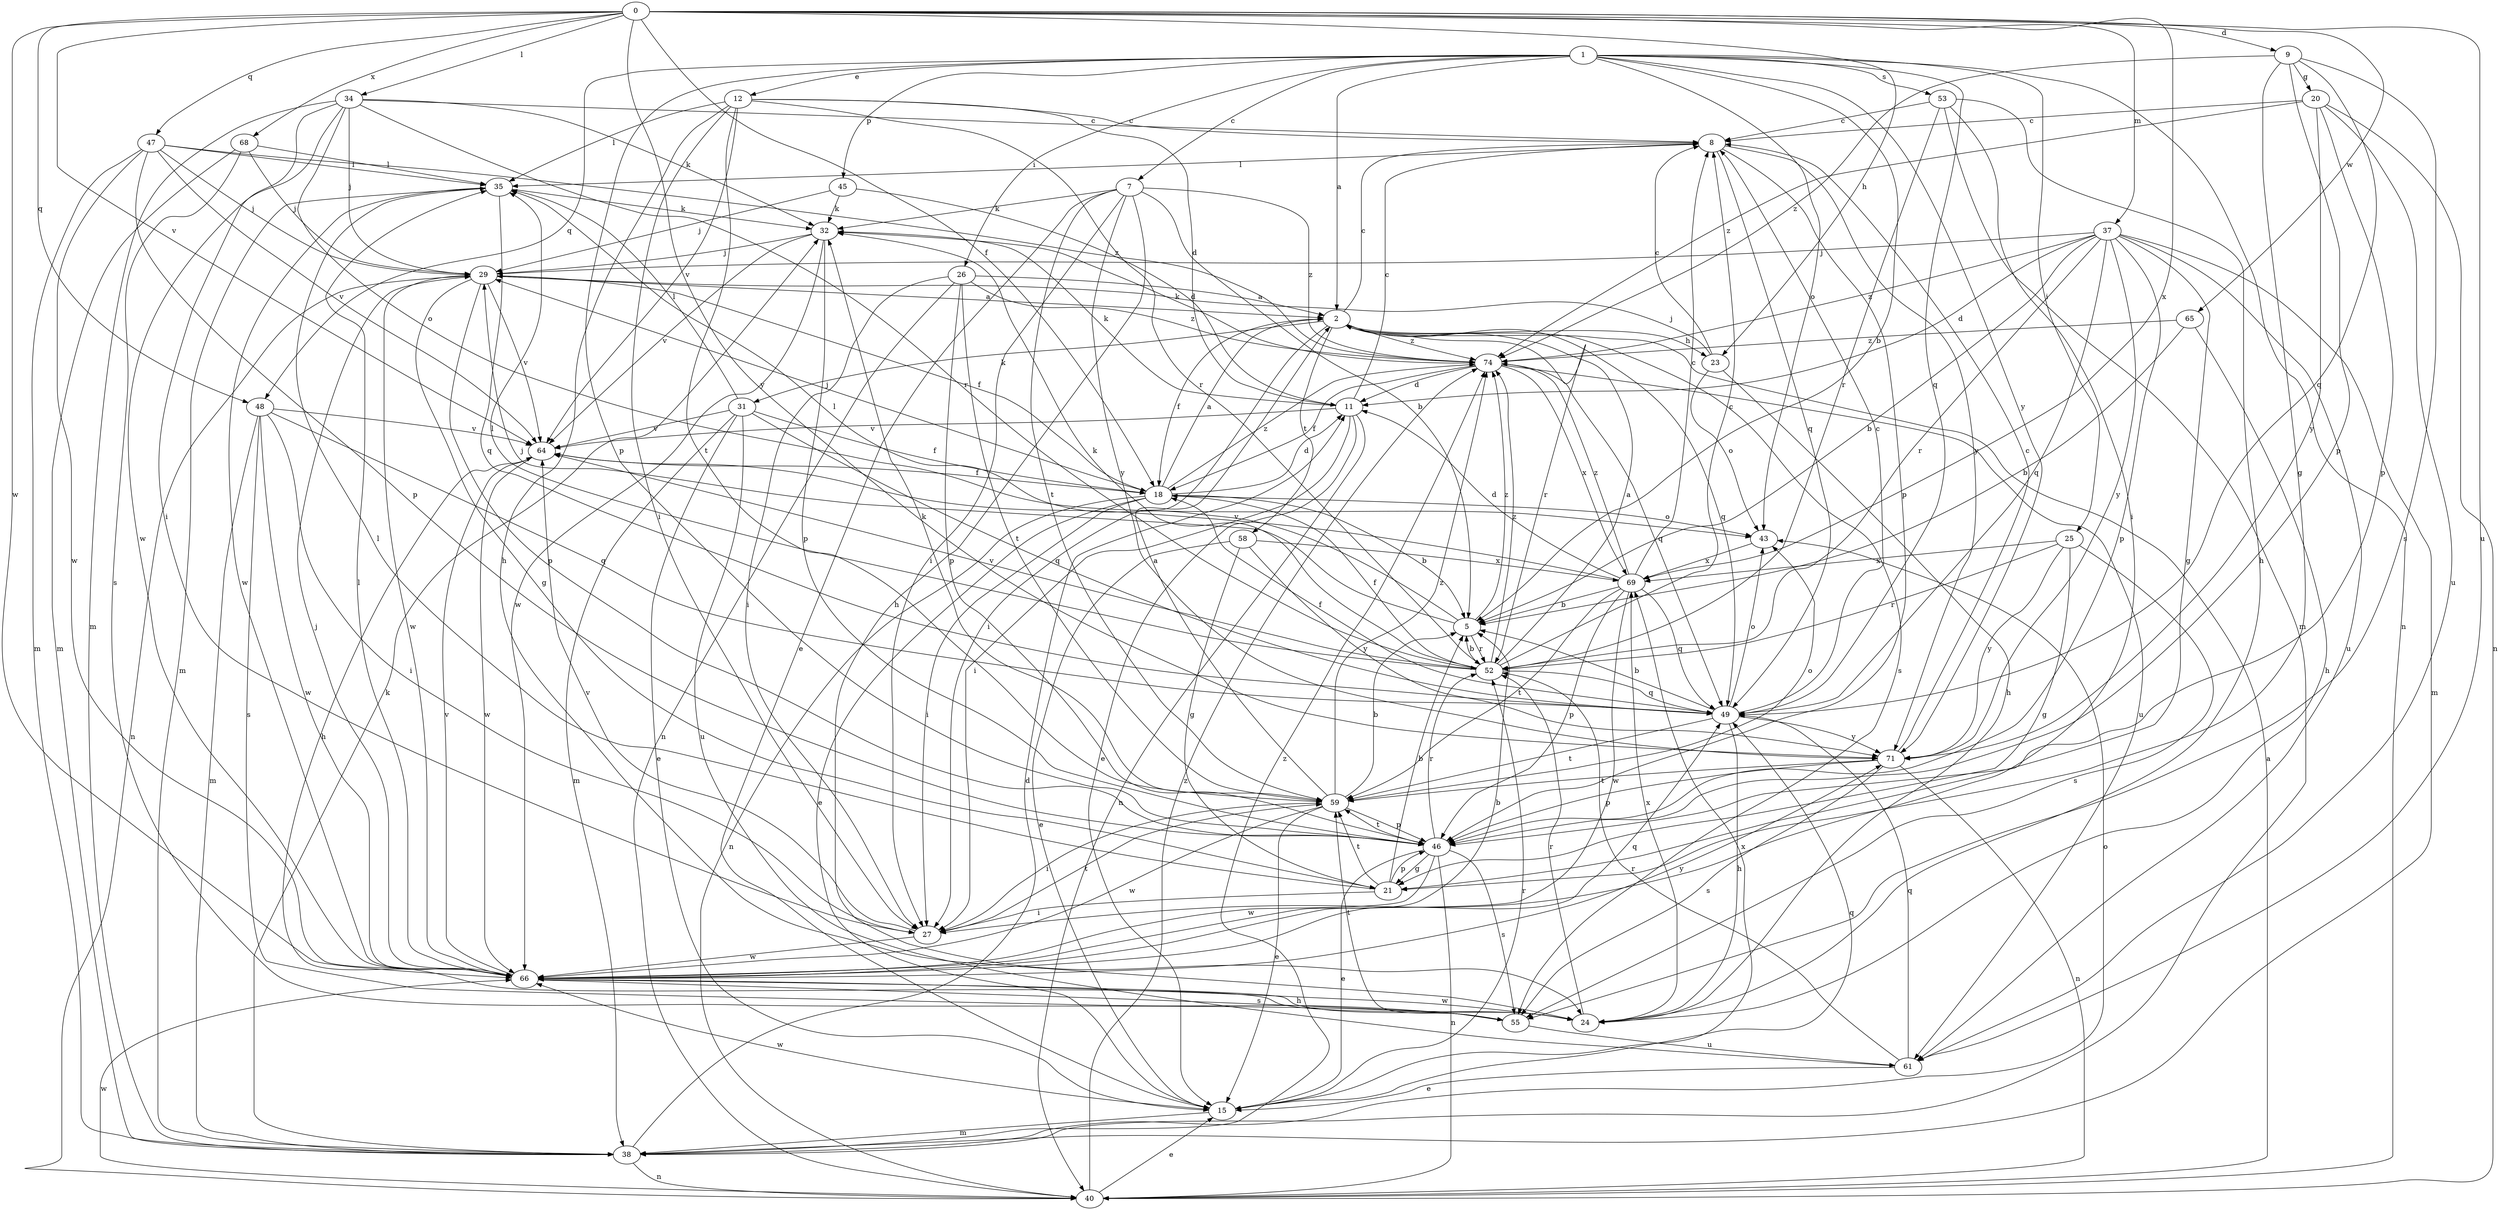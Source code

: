 strict digraph  {
0;
1;
2;
5;
7;
8;
9;
11;
12;
15;
18;
20;
21;
23;
24;
25;
26;
27;
29;
31;
32;
34;
35;
37;
38;
40;
43;
45;
46;
47;
48;
49;
52;
53;
55;
58;
59;
61;
64;
65;
66;
68;
69;
71;
74;
0 -> 9  [label=d];
0 -> 18  [label=f];
0 -> 23  [label=h];
0 -> 34  [label=l];
0 -> 37  [label=m];
0 -> 47  [label=q];
0 -> 48  [label=q];
0 -> 61  [label=u];
0 -> 64  [label=v];
0 -> 65  [label=w];
0 -> 66  [label=w];
0 -> 68  [label=x];
0 -> 69  [label=x];
0 -> 71  [label=y];
1 -> 2  [label=a];
1 -> 5  [label=b];
1 -> 7  [label=c];
1 -> 12  [label=e];
1 -> 25  [label=i];
1 -> 26  [label=i];
1 -> 40  [label=n];
1 -> 43  [label=o];
1 -> 45  [label=p];
1 -> 46  [label=p];
1 -> 48  [label=q];
1 -> 49  [label=q];
1 -> 53  [label=s];
1 -> 71  [label=y];
2 -> 8  [label=c];
2 -> 18  [label=f];
2 -> 23  [label=h];
2 -> 27  [label=i];
2 -> 31  [label=k];
2 -> 49  [label=q];
2 -> 52  [label=r];
2 -> 55  [label=s];
2 -> 58  [label=t];
2 -> 74  [label=z];
5 -> 29  [label=j];
5 -> 35  [label=l];
5 -> 52  [label=r];
5 -> 74  [label=z];
7 -> 5  [label=b];
7 -> 15  [label=e];
7 -> 24  [label=h];
7 -> 27  [label=i];
7 -> 32  [label=k];
7 -> 59  [label=t];
7 -> 71  [label=y];
7 -> 74  [label=z];
8 -> 35  [label=l];
8 -> 46  [label=p];
8 -> 49  [label=q];
8 -> 71  [label=y];
9 -> 20  [label=g];
9 -> 21  [label=g];
9 -> 46  [label=p];
9 -> 49  [label=q];
9 -> 55  [label=s];
9 -> 74  [label=z];
11 -> 8  [label=c];
11 -> 15  [label=e];
11 -> 27  [label=i];
11 -> 32  [label=k];
11 -> 40  [label=n];
11 -> 64  [label=v];
12 -> 8  [label=c];
12 -> 11  [label=d];
12 -> 24  [label=h];
12 -> 27  [label=i];
12 -> 35  [label=l];
12 -> 52  [label=r];
12 -> 59  [label=t];
12 -> 64  [label=v];
15 -> 38  [label=m];
15 -> 49  [label=q];
15 -> 52  [label=r];
15 -> 66  [label=w];
15 -> 69  [label=x];
18 -> 2  [label=a];
18 -> 5  [label=b];
18 -> 11  [label=d];
18 -> 15  [label=e];
18 -> 27  [label=i];
18 -> 29  [label=j];
18 -> 40  [label=n];
18 -> 43  [label=o];
18 -> 74  [label=z];
20 -> 8  [label=c];
20 -> 40  [label=n];
20 -> 46  [label=p];
20 -> 61  [label=u];
20 -> 71  [label=y];
20 -> 74  [label=z];
21 -> 5  [label=b];
21 -> 27  [label=i];
21 -> 35  [label=l];
21 -> 46  [label=p];
21 -> 59  [label=t];
23 -> 8  [label=c];
23 -> 24  [label=h];
23 -> 29  [label=j];
23 -> 43  [label=o];
24 -> 52  [label=r];
24 -> 66  [label=w];
24 -> 69  [label=x];
25 -> 21  [label=g];
25 -> 52  [label=r];
25 -> 55  [label=s];
25 -> 69  [label=x];
25 -> 71  [label=y];
26 -> 2  [label=a];
26 -> 27  [label=i];
26 -> 40  [label=n];
26 -> 46  [label=p];
26 -> 59  [label=t];
26 -> 74  [label=z];
27 -> 59  [label=t];
27 -> 64  [label=v];
27 -> 66  [label=w];
29 -> 2  [label=a];
29 -> 18  [label=f];
29 -> 21  [label=g];
29 -> 40  [label=n];
29 -> 46  [label=p];
29 -> 64  [label=v];
29 -> 66  [label=w];
31 -> 15  [label=e];
31 -> 18  [label=f];
31 -> 35  [label=l];
31 -> 38  [label=m];
31 -> 49  [label=q];
31 -> 61  [label=u];
31 -> 64  [label=v];
32 -> 29  [label=j];
32 -> 46  [label=p];
32 -> 64  [label=v];
32 -> 66  [label=w];
34 -> 8  [label=c];
34 -> 27  [label=i];
34 -> 29  [label=j];
34 -> 32  [label=k];
34 -> 38  [label=m];
34 -> 43  [label=o];
34 -> 52  [label=r];
34 -> 66  [label=w];
35 -> 32  [label=k];
35 -> 38  [label=m];
35 -> 49  [label=q];
35 -> 66  [label=w];
37 -> 5  [label=b];
37 -> 11  [label=d];
37 -> 21  [label=g];
37 -> 29  [label=j];
37 -> 38  [label=m];
37 -> 46  [label=p];
37 -> 49  [label=q];
37 -> 52  [label=r];
37 -> 61  [label=u];
37 -> 71  [label=y];
37 -> 74  [label=z];
38 -> 11  [label=d];
38 -> 32  [label=k];
38 -> 40  [label=n];
38 -> 43  [label=o];
38 -> 74  [label=z];
40 -> 2  [label=a];
40 -> 15  [label=e];
40 -> 66  [label=w];
40 -> 74  [label=z];
43 -> 69  [label=x];
45 -> 11  [label=d];
45 -> 29  [label=j];
45 -> 32  [label=k];
46 -> 15  [label=e];
46 -> 21  [label=g];
46 -> 40  [label=n];
46 -> 52  [label=r];
46 -> 55  [label=s];
46 -> 59  [label=t];
46 -> 66  [label=w];
47 -> 29  [label=j];
47 -> 35  [label=l];
47 -> 38  [label=m];
47 -> 46  [label=p];
47 -> 64  [label=v];
47 -> 66  [label=w];
47 -> 74  [label=z];
48 -> 27  [label=i];
48 -> 38  [label=m];
48 -> 49  [label=q];
48 -> 55  [label=s];
48 -> 64  [label=v];
48 -> 66  [label=w];
49 -> 5  [label=b];
49 -> 8  [label=c];
49 -> 18  [label=f];
49 -> 24  [label=h];
49 -> 43  [label=o];
49 -> 59  [label=t];
49 -> 71  [label=y];
52 -> 2  [label=a];
52 -> 5  [label=b];
52 -> 8  [label=c];
52 -> 18  [label=f];
52 -> 32  [label=k];
52 -> 35  [label=l];
52 -> 49  [label=q];
52 -> 64  [label=v];
52 -> 74  [label=z];
53 -> 8  [label=c];
53 -> 24  [label=h];
53 -> 27  [label=i];
53 -> 38  [label=m];
53 -> 52  [label=r];
55 -> 59  [label=t];
55 -> 61  [label=u];
58 -> 15  [label=e];
58 -> 21  [label=g];
58 -> 69  [label=x];
58 -> 71  [label=y];
59 -> 2  [label=a];
59 -> 5  [label=b];
59 -> 15  [label=e];
59 -> 27  [label=i];
59 -> 32  [label=k];
59 -> 43  [label=o];
59 -> 46  [label=p];
59 -> 66  [label=w];
59 -> 74  [label=z];
61 -> 15  [label=e];
61 -> 49  [label=q];
61 -> 52  [label=r];
64 -> 18  [label=f];
64 -> 24  [label=h];
64 -> 66  [label=w];
65 -> 5  [label=b];
65 -> 24  [label=h];
65 -> 74  [label=z];
66 -> 5  [label=b];
66 -> 24  [label=h];
66 -> 29  [label=j];
66 -> 35  [label=l];
66 -> 49  [label=q];
66 -> 55  [label=s];
66 -> 64  [label=v];
66 -> 71  [label=y];
68 -> 29  [label=j];
68 -> 35  [label=l];
68 -> 38  [label=m];
68 -> 55  [label=s];
69 -> 5  [label=b];
69 -> 8  [label=c];
69 -> 11  [label=d];
69 -> 46  [label=p];
69 -> 49  [label=q];
69 -> 59  [label=t];
69 -> 64  [label=v];
69 -> 66  [label=w];
69 -> 74  [label=z];
71 -> 8  [label=c];
71 -> 40  [label=n];
71 -> 46  [label=p];
71 -> 55  [label=s];
71 -> 59  [label=t];
74 -> 11  [label=d];
74 -> 18  [label=f];
74 -> 32  [label=k];
74 -> 49  [label=q];
74 -> 61  [label=u];
74 -> 69  [label=x];
}
